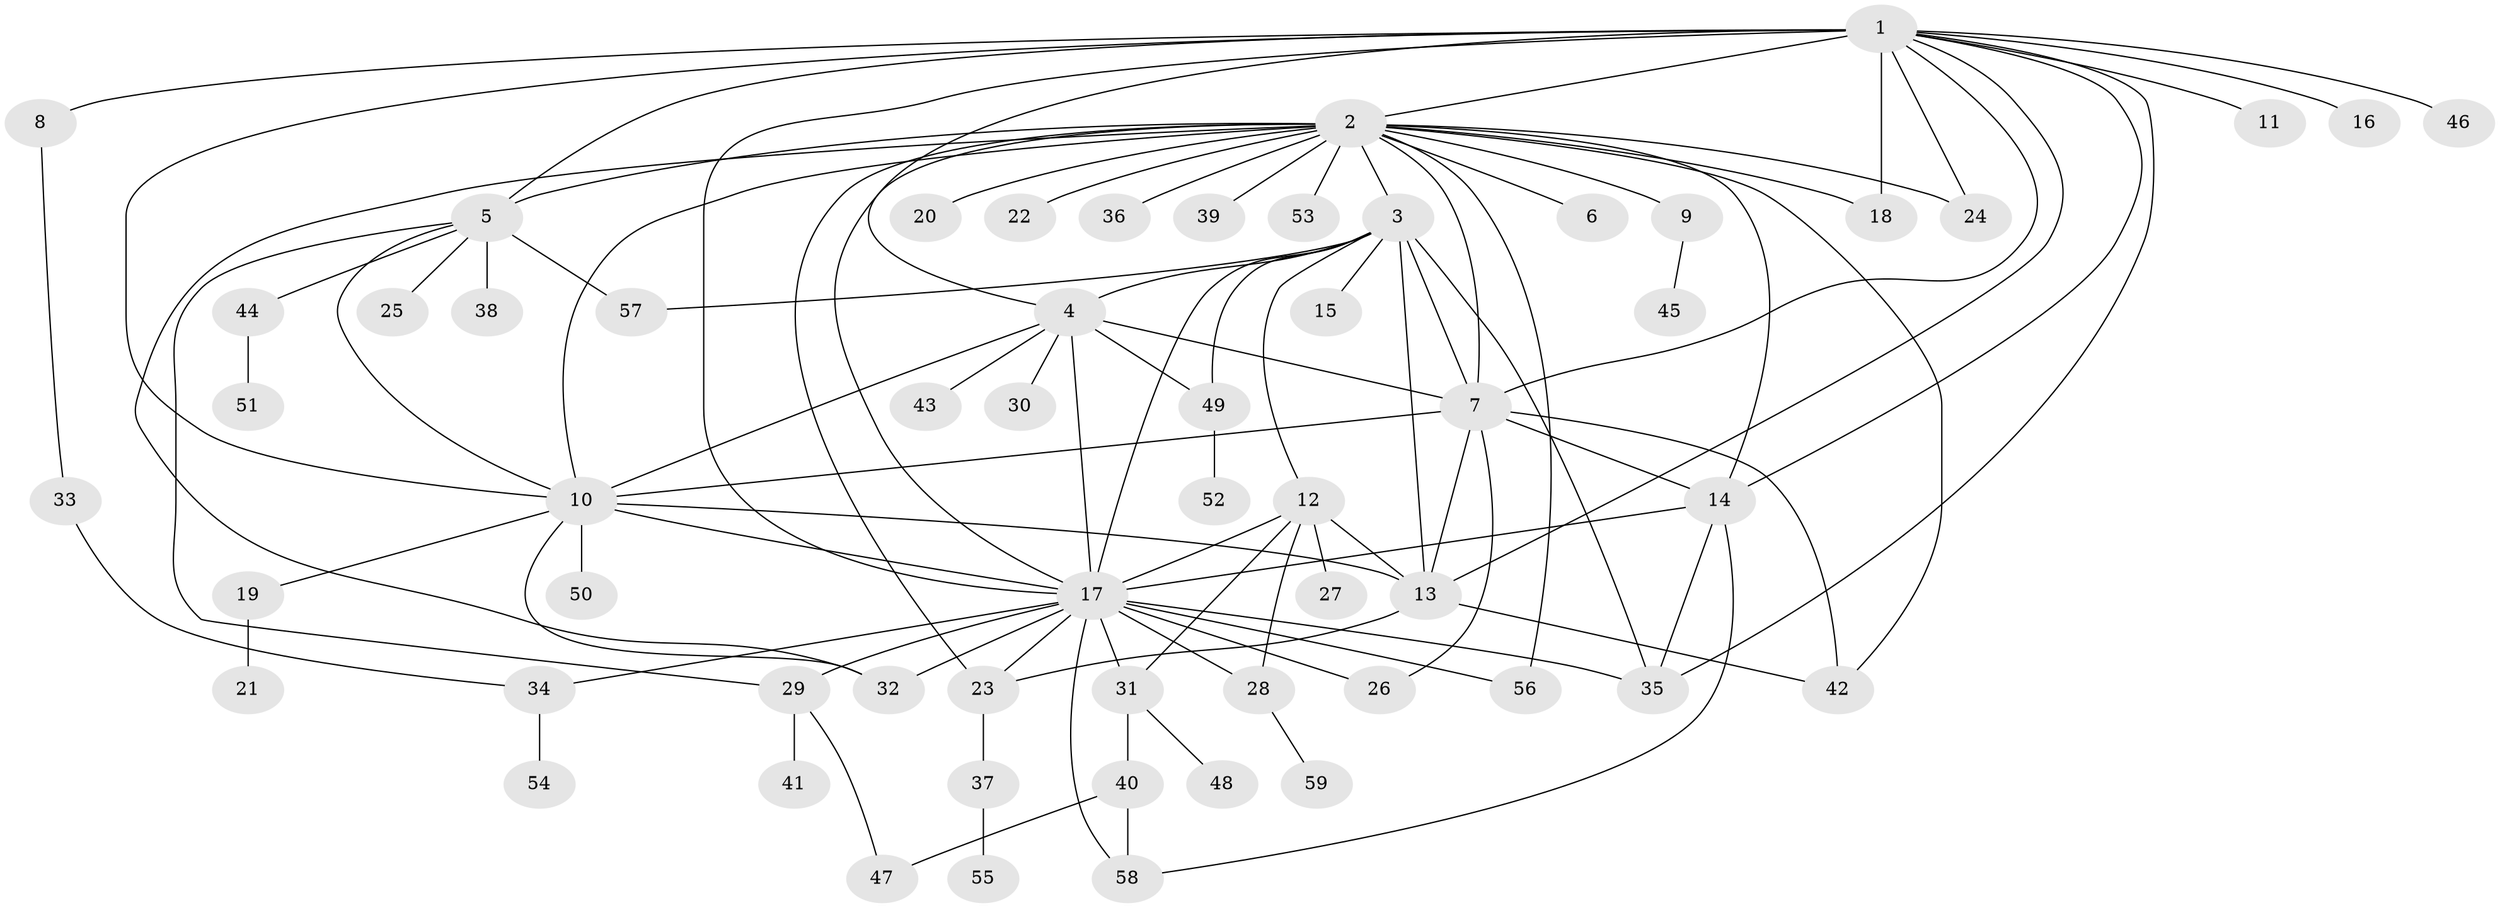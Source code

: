 // original degree distribution, {16: 0.00847457627118644, 24: 0.00847457627118644, 13: 0.00847457627118644, 8: 0.00847457627118644, 10: 0.00847457627118644, 1: 0.4152542372881356, 3: 0.11016949152542373, 2: 0.2542372881355932, 15: 0.00847457627118644, 5: 0.0423728813559322, 17: 0.00847457627118644, 12: 0.00847457627118644, 34: 0.00847457627118644, 4: 0.09322033898305085, 6: 0.00847457627118644}
// Generated by graph-tools (version 1.1) at 2025/35/03/09/25 02:35:34]
// undirected, 59 vertices, 101 edges
graph export_dot {
graph [start="1"]
  node [color=gray90,style=filled];
  1;
  2;
  3;
  4;
  5;
  6;
  7;
  8;
  9;
  10;
  11;
  12;
  13;
  14;
  15;
  16;
  17;
  18;
  19;
  20;
  21;
  22;
  23;
  24;
  25;
  26;
  27;
  28;
  29;
  30;
  31;
  32;
  33;
  34;
  35;
  36;
  37;
  38;
  39;
  40;
  41;
  42;
  43;
  44;
  45;
  46;
  47;
  48;
  49;
  50;
  51;
  52;
  53;
  54;
  55;
  56;
  57;
  58;
  59;
  1 -- 2 [weight=1.0];
  1 -- 4 [weight=1.0];
  1 -- 5 [weight=2.0];
  1 -- 7 [weight=1.0];
  1 -- 8 [weight=1.0];
  1 -- 10 [weight=1.0];
  1 -- 11 [weight=1.0];
  1 -- 13 [weight=2.0];
  1 -- 14 [weight=1.0];
  1 -- 16 [weight=1.0];
  1 -- 17 [weight=3.0];
  1 -- 18 [weight=1.0];
  1 -- 24 [weight=1.0];
  1 -- 35 [weight=1.0];
  1 -- 46 [weight=1.0];
  2 -- 3 [weight=1.0];
  2 -- 5 [weight=1.0];
  2 -- 6 [weight=1.0];
  2 -- 7 [weight=1.0];
  2 -- 9 [weight=1.0];
  2 -- 10 [weight=1.0];
  2 -- 14 [weight=1.0];
  2 -- 17 [weight=1.0];
  2 -- 18 [weight=1.0];
  2 -- 20 [weight=1.0];
  2 -- 22 [weight=1.0];
  2 -- 23 [weight=1.0];
  2 -- 24 [weight=1.0];
  2 -- 32 [weight=1.0];
  2 -- 36 [weight=1.0];
  2 -- 39 [weight=1.0];
  2 -- 42 [weight=1.0];
  2 -- 53 [weight=1.0];
  2 -- 56 [weight=1.0];
  3 -- 4 [weight=4.0];
  3 -- 7 [weight=1.0];
  3 -- 12 [weight=1.0];
  3 -- 13 [weight=2.0];
  3 -- 15 [weight=1.0];
  3 -- 17 [weight=2.0];
  3 -- 35 [weight=1.0];
  3 -- 49 [weight=1.0];
  3 -- 57 [weight=1.0];
  4 -- 7 [weight=1.0];
  4 -- 10 [weight=1.0];
  4 -- 17 [weight=3.0];
  4 -- 30 [weight=1.0];
  4 -- 43 [weight=1.0];
  4 -- 49 [weight=1.0];
  5 -- 10 [weight=1.0];
  5 -- 25 [weight=1.0];
  5 -- 29 [weight=1.0];
  5 -- 38 [weight=1.0];
  5 -- 44 [weight=1.0];
  5 -- 57 [weight=1.0];
  7 -- 10 [weight=1.0];
  7 -- 13 [weight=1.0];
  7 -- 14 [weight=9.0];
  7 -- 26 [weight=1.0];
  7 -- 42 [weight=1.0];
  8 -- 33 [weight=1.0];
  9 -- 45 [weight=1.0];
  10 -- 13 [weight=1.0];
  10 -- 17 [weight=3.0];
  10 -- 19 [weight=1.0];
  10 -- 32 [weight=1.0];
  10 -- 50 [weight=1.0];
  12 -- 13 [weight=1.0];
  12 -- 17 [weight=1.0];
  12 -- 27 [weight=1.0];
  12 -- 28 [weight=2.0];
  12 -- 31 [weight=1.0];
  13 -- 23 [weight=1.0];
  13 -- 42 [weight=3.0];
  14 -- 17 [weight=3.0];
  14 -- 35 [weight=1.0];
  14 -- 58 [weight=1.0];
  17 -- 23 [weight=1.0];
  17 -- 26 [weight=1.0];
  17 -- 28 [weight=1.0];
  17 -- 29 [weight=1.0];
  17 -- 31 [weight=3.0];
  17 -- 32 [weight=2.0];
  17 -- 34 [weight=1.0];
  17 -- 35 [weight=1.0];
  17 -- 56 [weight=1.0];
  17 -- 58 [weight=1.0];
  19 -- 21 [weight=1.0];
  23 -- 37 [weight=1.0];
  28 -- 59 [weight=1.0];
  29 -- 41 [weight=1.0];
  29 -- 47 [weight=1.0];
  31 -- 40 [weight=1.0];
  31 -- 48 [weight=1.0];
  33 -- 34 [weight=1.0];
  34 -- 54 [weight=1.0];
  37 -- 55 [weight=1.0];
  40 -- 47 [weight=1.0];
  40 -- 58 [weight=1.0];
  44 -- 51 [weight=1.0];
  49 -- 52 [weight=1.0];
}
